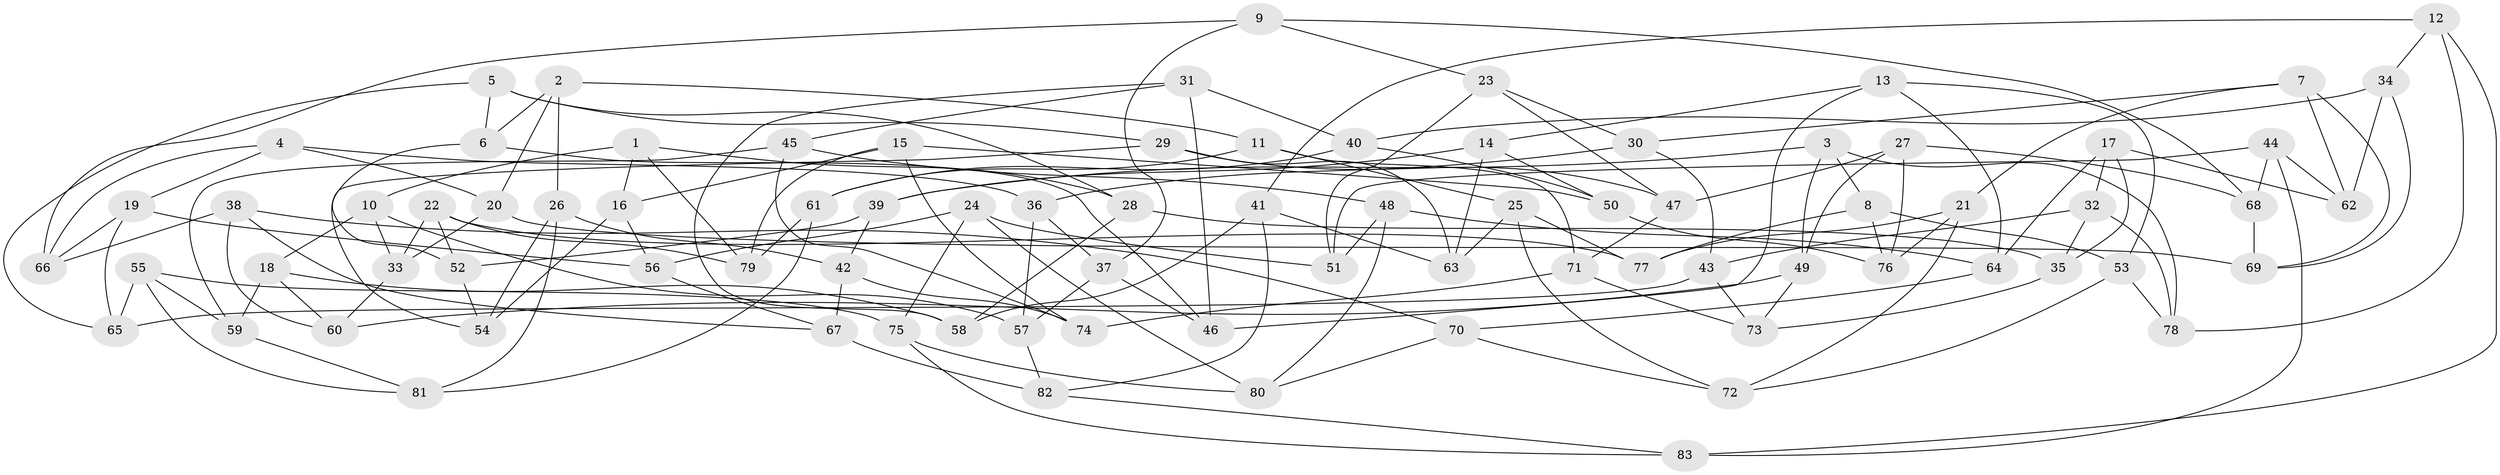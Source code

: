 // Generated by graph-tools (version 1.1) at 2025/11/02/27/25 16:11:48]
// undirected, 83 vertices, 166 edges
graph export_dot {
graph [start="1"]
  node [color=gray90,style=filled];
  1;
  2;
  3;
  4;
  5;
  6;
  7;
  8;
  9;
  10;
  11;
  12;
  13;
  14;
  15;
  16;
  17;
  18;
  19;
  20;
  21;
  22;
  23;
  24;
  25;
  26;
  27;
  28;
  29;
  30;
  31;
  32;
  33;
  34;
  35;
  36;
  37;
  38;
  39;
  40;
  41;
  42;
  43;
  44;
  45;
  46;
  47;
  48;
  49;
  50;
  51;
  52;
  53;
  54;
  55;
  56;
  57;
  58;
  59;
  60;
  61;
  62;
  63;
  64;
  65;
  66;
  67;
  68;
  69;
  70;
  71;
  72;
  73;
  74;
  75;
  76;
  77;
  78;
  79;
  80;
  81;
  82;
  83;
  1 -- 16;
  1 -- 10;
  1 -- 79;
  1 -- 28;
  2 -- 20;
  2 -- 6;
  2 -- 26;
  2 -- 11;
  3 -- 8;
  3 -- 39;
  3 -- 78;
  3 -- 49;
  4 -- 19;
  4 -- 36;
  4 -- 20;
  4 -- 66;
  5 -- 28;
  5 -- 6;
  5 -- 29;
  5 -- 65;
  6 -- 46;
  6 -- 52;
  7 -- 21;
  7 -- 62;
  7 -- 30;
  7 -- 69;
  8 -- 77;
  8 -- 53;
  8 -- 76;
  9 -- 68;
  9 -- 37;
  9 -- 23;
  9 -- 66;
  10 -- 18;
  10 -- 33;
  10 -- 57;
  11 -- 25;
  11 -- 71;
  11 -- 61;
  12 -- 78;
  12 -- 83;
  12 -- 41;
  12 -- 34;
  13 -- 53;
  13 -- 46;
  13 -- 64;
  13 -- 14;
  14 -- 39;
  14 -- 50;
  14 -- 63;
  15 -- 79;
  15 -- 16;
  15 -- 74;
  15 -- 50;
  16 -- 54;
  16 -- 56;
  17 -- 64;
  17 -- 62;
  17 -- 35;
  17 -- 32;
  18 -- 58;
  18 -- 60;
  18 -- 59;
  19 -- 65;
  19 -- 66;
  19 -- 56;
  20 -- 33;
  20 -- 69;
  21 -- 72;
  21 -- 77;
  21 -- 76;
  22 -- 79;
  22 -- 33;
  22 -- 77;
  22 -- 52;
  23 -- 51;
  23 -- 30;
  23 -- 47;
  24 -- 75;
  24 -- 80;
  24 -- 51;
  24 -- 56;
  25 -- 63;
  25 -- 72;
  25 -- 77;
  26 -- 81;
  26 -- 54;
  26 -- 42;
  27 -- 47;
  27 -- 49;
  27 -- 76;
  27 -- 68;
  28 -- 35;
  28 -- 58;
  29 -- 63;
  29 -- 47;
  29 -- 54;
  30 -- 43;
  30 -- 36;
  31 -- 45;
  31 -- 40;
  31 -- 58;
  31 -- 46;
  32 -- 78;
  32 -- 43;
  32 -- 35;
  33 -- 60;
  34 -- 62;
  34 -- 69;
  34 -- 40;
  35 -- 73;
  36 -- 37;
  36 -- 57;
  37 -- 46;
  37 -- 57;
  38 -- 67;
  38 -- 60;
  38 -- 66;
  38 -- 70;
  39 -- 42;
  39 -- 52;
  40 -- 50;
  40 -- 61;
  41 -- 82;
  41 -- 58;
  41 -- 63;
  42 -- 74;
  42 -- 67;
  43 -- 65;
  43 -- 73;
  44 -- 83;
  44 -- 51;
  44 -- 68;
  44 -- 62;
  45 -- 74;
  45 -- 48;
  45 -- 59;
  47 -- 71;
  48 -- 51;
  48 -- 80;
  48 -- 64;
  49 -- 73;
  49 -- 60;
  50 -- 76;
  52 -- 54;
  53 -- 72;
  53 -- 78;
  55 -- 65;
  55 -- 75;
  55 -- 59;
  55 -- 81;
  56 -- 67;
  57 -- 82;
  59 -- 81;
  61 -- 81;
  61 -- 79;
  64 -- 70;
  67 -- 82;
  68 -- 69;
  70 -- 72;
  70 -- 80;
  71 -- 74;
  71 -- 73;
  75 -- 83;
  75 -- 80;
  82 -- 83;
}
